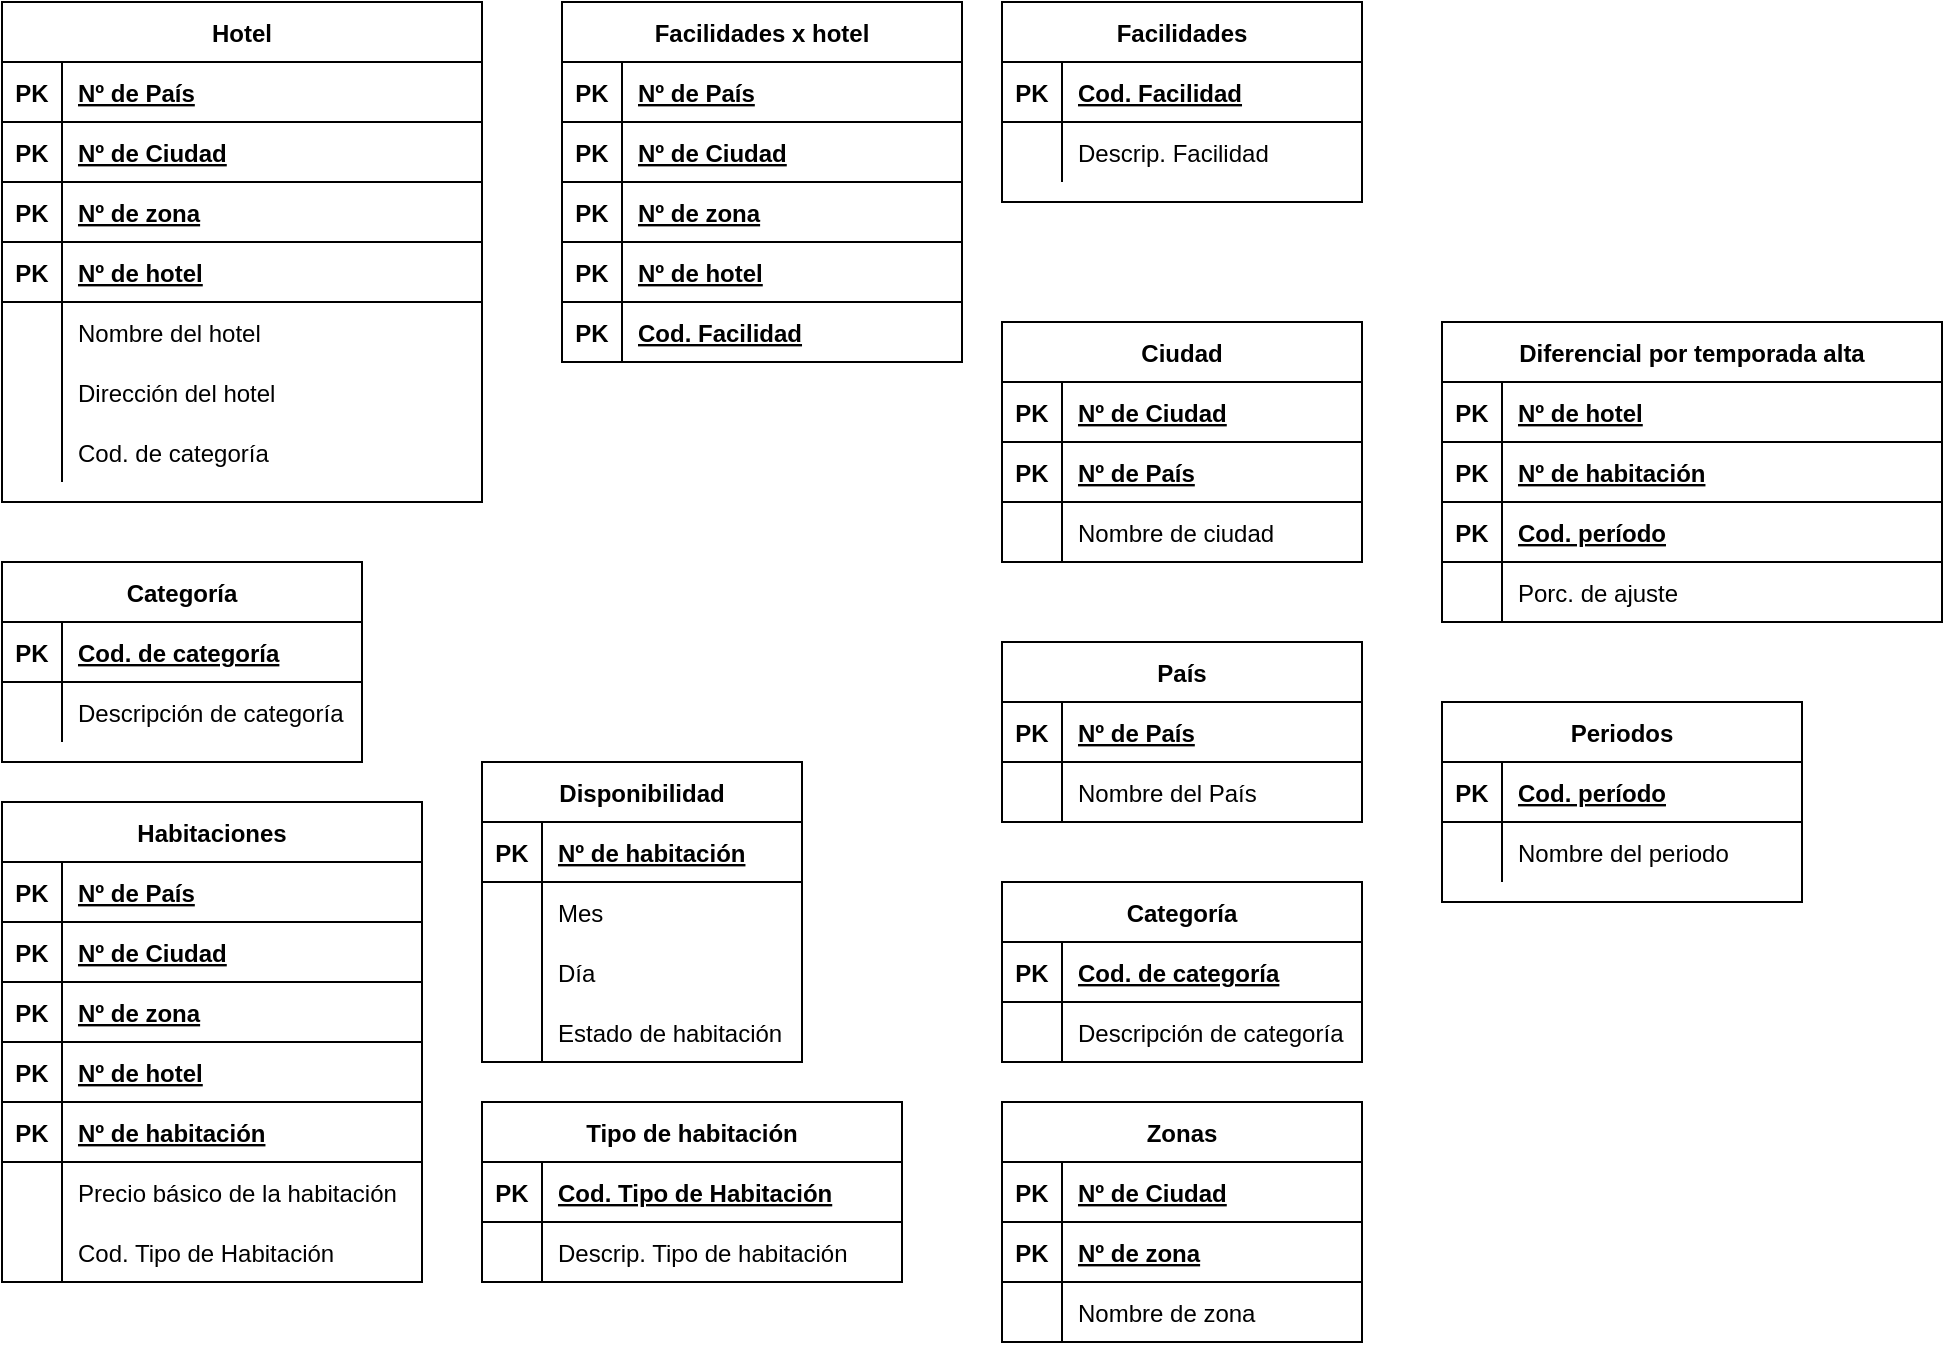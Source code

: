 <mxfile version="13.6.6" type="github">
  <diagram id="R2lEEEUBdFMjLlhIrx00" name="Page-1">
    <mxGraphModel dx="868" dy="401" grid="1" gridSize="10" guides="1" tooltips="1" connect="1" arrows="1" fold="1" page="1" pageScale="1" pageWidth="850" pageHeight="1100" math="0" shadow="0" extFonts="Permanent Marker^https://fonts.googleapis.com/css?family=Permanent+Marker">
      <root>
        <mxCell id="0" />
        <mxCell id="1" parent="0" />
        <mxCell id="C-vyLk0tnHw3VtMMgP7b-23" value="Hotel" style="shape=table;startSize=30;container=1;collapsible=1;childLayout=tableLayout;fixedRows=1;rowLines=0;fontStyle=1;align=center;resizeLast=1;" parent="1" vertex="1">
          <mxGeometry x="40" y="80" width="240" height="250" as="geometry" />
        </mxCell>
        <mxCell id="4TtIUglBfiOTK4EO2yJk-13" value="" style="shape=partialRectangle;collapsible=0;dropTarget=0;pointerEvents=0;fillColor=none;top=0;left=0;bottom=1;right=0;points=[[0,0.5],[1,0.5]];portConstraint=eastwest;" parent="C-vyLk0tnHw3VtMMgP7b-23" vertex="1">
          <mxGeometry y="30" width="240" height="30" as="geometry" />
        </mxCell>
        <mxCell id="4TtIUglBfiOTK4EO2yJk-14" value="PK" style="shape=partialRectangle;connectable=0;fillColor=none;top=0;left=0;bottom=0;right=0;fontStyle=1;overflow=hidden;" parent="4TtIUglBfiOTK4EO2yJk-13" vertex="1">
          <mxGeometry width="30" height="30" as="geometry" />
        </mxCell>
        <mxCell id="4TtIUglBfiOTK4EO2yJk-15" value="Nº de País" style="shape=partialRectangle;connectable=0;fillColor=none;top=0;left=0;bottom=0;right=0;align=left;spacingLeft=6;fontStyle=5;overflow=hidden;" parent="4TtIUglBfiOTK4EO2yJk-13" vertex="1">
          <mxGeometry x="30" width="210" height="30" as="geometry" />
        </mxCell>
        <mxCell id="4TtIUglBfiOTK4EO2yJk-5" value="" style="shape=partialRectangle;collapsible=0;dropTarget=0;pointerEvents=0;fillColor=none;top=0;left=0;bottom=1;right=0;points=[[0,0.5],[1,0.5]];portConstraint=eastwest;" parent="C-vyLk0tnHw3VtMMgP7b-23" vertex="1">
          <mxGeometry y="60" width="240" height="30" as="geometry" />
        </mxCell>
        <mxCell id="4TtIUglBfiOTK4EO2yJk-6" value="PK" style="shape=partialRectangle;connectable=0;fillColor=none;top=0;left=0;bottom=0;right=0;fontStyle=1;overflow=hidden;" parent="4TtIUglBfiOTK4EO2yJk-5" vertex="1">
          <mxGeometry width="30" height="30" as="geometry" />
        </mxCell>
        <mxCell id="4TtIUglBfiOTK4EO2yJk-7" value="Nº de Ciudad" style="shape=partialRectangle;connectable=0;fillColor=none;top=0;left=0;bottom=0;right=0;align=left;spacingLeft=6;fontStyle=5;overflow=hidden;" parent="4TtIUglBfiOTK4EO2yJk-5" vertex="1">
          <mxGeometry x="30" width="210" height="30" as="geometry" />
        </mxCell>
        <mxCell id="4TtIUglBfiOTK4EO2yJk-9" value="" style="shape=partialRectangle;collapsible=0;dropTarget=0;pointerEvents=0;fillColor=none;top=0;left=0;bottom=1;right=0;points=[[0,0.5],[1,0.5]];portConstraint=eastwest;" parent="C-vyLk0tnHw3VtMMgP7b-23" vertex="1">
          <mxGeometry y="90" width="240" height="30" as="geometry" />
        </mxCell>
        <mxCell id="4TtIUglBfiOTK4EO2yJk-10" value="PK" style="shape=partialRectangle;connectable=0;fillColor=none;top=0;left=0;bottom=0;right=0;fontStyle=1;overflow=hidden;" parent="4TtIUglBfiOTK4EO2yJk-9" vertex="1">
          <mxGeometry width="30" height="30" as="geometry" />
        </mxCell>
        <mxCell id="4TtIUglBfiOTK4EO2yJk-11" value="Nº de zona" style="shape=partialRectangle;connectable=0;fillColor=none;top=0;left=0;bottom=0;right=0;align=left;spacingLeft=6;fontStyle=5;overflow=hidden;" parent="4TtIUglBfiOTK4EO2yJk-9" vertex="1">
          <mxGeometry x="30" width="210" height="30" as="geometry" />
        </mxCell>
        <mxCell id="BEiwZp8MAQ4JLkLJyE4X-2" value="" style="shape=partialRectangle;collapsible=0;dropTarget=0;pointerEvents=0;fillColor=none;top=0;left=0;bottom=1;right=0;points=[[0,0.5],[1,0.5]];portConstraint=eastwest;" parent="C-vyLk0tnHw3VtMMgP7b-23" vertex="1">
          <mxGeometry y="120" width="240" height="30" as="geometry" />
        </mxCell>
        <mxCell id="BEiwZp8MAQ4JLkLJyE4X-3" value="PK" style="shape=partialRectangle;connectable=0;fillColor=none;top=0;left=0;bottom=0;right=0;fontStyle=1;overflow=hidden;" parent="BEiwZp8MAQ4JLkLJyE4X-2" vertex="1">
          <mxGeometry width="30" height="30" as="geometry" />
        </mxCell>
        <mxCell id="BEiwZp8MAQ4JLkLJyE4X-4" value="Nº de hotel" style="shape=partialRectangle;connectable=0;fillColor=none;top=0;left=0;bottom=0;right=0;align=left;spacingLeft=6;fontStyle=5;overflow=hidden;" parent="BEiwZp8MAQ4JLkLJyE4X-2" vertex="1">
          <mxGeometry x="30" width="210" height="30" as="geometry" />
        </mxCell>
        <mxCell id="BEiwZp8MAQ4JLkLJyE4X-26" value="" style="shape=partialRectangle;collapsible=0;dropTarget=0;pointerEvents=0;fillColor=none;top=0;left=0;bottom=0;right=0;points=[[0,0.5],[1,0.5]];portConstraint=eastwest;" parent="C-vyLk0tnHw3VtMMgP7b-23" vertex="1">
          <mxGeometry y="150" width="240" height="30" as="geometry" />
        </mxCell>
        <mxCell id="BEiwZp8MAQ4JLkLJyE4X-27" value="" style="shape=partialRectangle;connectable=0;fillColor=none;top=0;left=0;bottom=0;right=0;editable=1;overflow=hidden;" parent="BEiwZp8MAQ4JLkLJyE4X-26" vertex="1">
          <mxGeometry width="30" height="30" as="geometry" />
        </mxCell>
        <mxCell id="BEiwZp8MAQ4JLkLJyE4X-28" value="Nombre del hotel" style="shape=partialRectangle;connectable=0;fillColor=none;top=0;left=0;bottom=0;right=0;align=left;spacingLeft=6;overflow=hidden;" parent="BEiwZp8MAQ4JLkLJyE4X-26" vertex="1">
          <mxGeometry x="30" width="210" height="30" as="geometry" />
        </mxCell>
        <mxCell id="BEiwZp8MAQ4JLkLJyE4X-14" value="" style="shape=partialRectangle;collapsible=0;dropTarget=0;pointerEvents=0;fillColor=none;top=0;left=0;bottom=0;right=0;points=[[0,0.5],[1,0.5]];portConstraint=eastwest;" parent="C-vyLk0tnHw3VtMMgP7b-23" vertex="1">
          <mxGeometry y="180" width="240" height="30" as="geometry" />
        </mxCell>
        <mxCell id="BEiwZp8MAQ4JLkLJyE4X-15" value="" style="shape=partialRectangle;connectable=0;fillColor=none;top=0;left=0;bottom=0;right=0;editable=1;overflow=hidden;" parent="BEiwZp8MAQ4JLkLJyE4X-14" vertex="1">
          <mxGeometry width="30" height="30" as="geometry" />
        </mxCell>
        <mxCell id="BEiwZp8MAQ4JLkLJyE4X-16" value="Dirección del hotel" style="shape=partialRectangle;connectable=0;fillColor=none;top=0;left=0;bottom=0;right=0;align=left;spacingLeft=6;overflow=hidden;" parent="BEiwZp8MAQ4JLkLJyE4X-14" vertex="1">
          <mxGeometry x="30" width="210" height="30" as="geometry" />
        </mxCell>
        <mxCell id="BEiwZp8MAQ4JLkLJyE4X-22" value="" style="shape=partialRectangle;collapsible=0;dropTarget=0;pointerEvents=0;fillColor=none;top=0;left=0;bottom=0;right=0;points=[[0,0.5],[1,0.5]];portConstraint=eastwest;" parent="C-vyLk0tnHw3VtMMgP7b-23" vertex="1">
          <mxGeometry y="210" width="240" height="30" as="geometry" />
        </mxCell>
        <mxCell id="BEiwZp8MAQ4JLkLJyE4X-23" value="" style="shape=partialRectangle;connectable=0;fillColor=none;top=0;left=0;bottom=0;right=0;editable=1;overflow=hidden;" parent="BEiwZp8MAQ4JLkLJyE4X-22" vertex="1">
          <mxGeometry width="30" height="30" as="geometry" />
        </mxCell>
        <mxCell id="BEiwZp8MAQ4JLkLJyE4X-24" value="Cod. de categoría" style="shape=partialRectangle;connectable=0;fillColor=none;top=0;left=0;bottom=0;right=0;align=left;spacingLeft=6;overflow=hidden;" parent="BEiwZp8MAQ4JLkLJyE4X-22" vertex="1">
          <mxGeometry x="30" width="210" height="30" as="geometry" />
        </mxCell>
        <mxCell id="BEiwZp8MAQ4JLkLJyE4X-41" value="Facilidades x hotel" style="shape=table;startSize=30;container=1;collapsible=1;childLayout=tableLayout;fixedRows=1;rowLines=0;fontStyle=1;align=center;resizeLast=1;" parent="1" vertex="1">
          <mxGeometry x="320" y="80" width="200" height="180" as="geometry" />
        </mxCell>
        <mxCell id="BEiwZp8MAQ4JLkLJyE4X-64" value="" style="shape=partialRectangle;collapsible=0;dropTarget=0;pointerEvents=0;fillColor=none;top=0;left=0;bottom=1;right=0;points=[[0,0.5],[1,0.5]];portConstraint=eastwest;" parent="BEiwZp8MAQ4JLkLJyE4X-41" vertex="1">
          <mxGeometry y="30" width="200" height="30" as="geometry" />
        </mxCell>
        <mxCell id="BEiwZp8MAQ4JLkLJyE4X-65" value="PK" style="shape=partialRectangle;connectable=0;fillColor=none;top=0;left=0;bottom=0;right=0;fontStyle=1;overflow=hidden;" parent="BEiwZp8MAQ4JLkLJyE4X-64" vertex="1">
          <mxGeometry width="30" height="30" as="geometry" />
        </mxCell>
        <mxCell id="BEiwZp8MAQ4JLkLJyE4X-66" value="Nº de País" style="shape=partialRectangle;connectable=0;fillColor=none;top=0;left=0;bottom=0;right=0;align=left;spacingLeft=6;fontStyle=5;overflow=hidden;" parent="BEiwZp8MAQ4JLkLJyE4X-64" vertex="1">
          <mxGeometry x="30" width="170" height="30" as="geometry" />
        </mxCell>
        <mxCell id="BEiwZp8MAQ4JLkLJyE4X-67" value="" style="shape=partialRectangle;collapsible=0;dropTarget=0;pointerEvents=0;fillColor=none;top=0;left=0;bottom=1;right=0;points=[[0,0.5],[1,0.5]];portConstraint=eastwest;" parent="BEiwZp8MAQ4JLkLJyE4X-41" vertex="1">
          <mxGeometry y="60" width="200" height="30" as="geometry" />
        </mxCell>
        <mxCell id="BEiwZp8MAQ4JLkLJyE4X-68" value="PK" style="shape=partialRectangle;connectable=0;fillColor=none;top=0;left=0;bottom=0;right=0;fontStyle=1;overflow=hidden;" parent="BEiwZp8MAQ4JLkLJyE4X-67" vertex="1">
          <mxGeometry width="30" height="30" as="geometry" />
        </mxCell>
        <mxCell id="BEiwZp8MAQ4JLkLJyE4X-69" value="Nº de Ciudad" style="shape=partialRectangle;connectable=0;fillColor=none;top=0;left=0;bottom=0;right=0;align=left;spacingLeft=6;fontStyle=5;overflow=hidden;" parent="BEiwZp8MAQ4JLkLJyE4X-67" vertex="1">
          <mxGeometry x="30" width="170" height="30" as="geometry" />
        </mxCell>
        <mxCell id="BEiwZp8MAQ4JLkLJyE4X-61" value="" style="shape=partialRectangle;collapsible=0;dropTarget=0;pointerEvents=0;fillColor=none;top=0;left=0;bottom=1;right=0;points=[[0,0.5],[1,0.5]];portConstraint=eastwest;" parent="BEiwZp8MAQ4JLkLJyE4X-41" vertex="1">
          <mxGeometry y="90" width="200" height="30" as="geometry" />
        </mxCell>
        <mxCell id="BEiwZp8MAQ4JLkLJyE4X-62" value="PK" style="shape=partialRectangle;connectable=0;fillColor=none;top=0;left=0;bottom=0;right=0;fontStyle=1;overflow=hidden;" parent="BEiwZp8MAQ4JLkLJyE4X-61" vertex="1">
          <mxGeometry width="30" height="30" as="geometry" />
        </mxCell>
        <mxCell id="BEiwZp8MAQ4JLkLJyE4X-63" value="Nº de zona" style="shape=partialRectangle;connectable=0;fillColor=none;top=0;left=0;bottom=0;right=0;align=left;spacingLeft=6;fontStyle=5;overflow=hidden;" parent="BEiwZp8MAQ4JLkLJyE4X-61" vertex="1">
          <mxGeometry x="30" width="170" height="30" as="geometry" />
        </mxCell>
        <mxCell id="BEiwZp8MAQ4JLkLJyE4X-58" value="" style="shape=partialRectangle;collapsible=0;dropTarget=0;pointerEvents=0;fillColor=none;top=0;left=0;bottom=1;right=0;points=[[0,0.5],[1,0.5]];portConstraint=eastwest;" parent="BEiwZp8MAQ4JLkLJyE4X-41" vertex="1">
          <mxGeometry y="120" width="200" height="30" as="geometry" />
        </mxCell>
        <mxCell id="BEiwZp8MAQ4JLkLJyE4X-59" value="PK" style="shape=partialRectangle;connectable=0;fillColor=none;top=0;left=0;bottom=0;right=0;fontStyle=1;overflow=hidden;" parent="BEiwZp8MAQ4JLkLJyE4X-58" vertex="1">
          <mxGeometry width="30" height="30" as="geometry" />
        </mxCell>
        <mxCell id="BEiwZp8MAQ4JLkLJyE4X-60" value="Nº de hotel" style="shape=partialRectangle;connectable=0;fillColor=none;top=0;left=0;bottom=0;right=0;align=left;spacingLeft=6;fontStyle=5;overflow=hidden;" parent="BEiwZp8MAQ4JLkLJyE4X-58" vertex="1">
          <mxGeometry x="30" width="170" height="30" as="geometry" />
        </mxCell>
        <mxCell id="4TtIUglBfiOTK4EO2yJk-83" value="" style="shape=partialRectangle;collapsible=0;dropTarget=0;pointerEvents=0;fillColor=none;top=0;left=0;bottom=1;right=0;points=[[0,0.5],[1,0.5]];portConstraint=eastwest;" parent="BEiwZp8MAQ4JLkLJyE4X-41" vertex="1">
          <mxGeometry y="150" width="200" height="30" as="geometry" />
        </mxCell>
        <mxCell id="4TtIUglBfiOTK4EO2yJk-84" value="PK" style="shape=partialRectangle;connectable=0;fillColor=none;top=0;left=0;bottom=0;right=0;fontStyle=1;overflow=hidden;" parent="4TtIUglBfiOTK4EO2yJk-83" vertex="1">
          <mxGeometry width="30" height="30" as="geometry" />
        </mxCell>
        <mxCell id="4TtIUglBfiOTK4EO2yJk-85" value="Cod. Facilidad" style="shape=partialRectangle;connectable=0;fillColor=none;top=0;left=0;bottom=0;right=0;align=left;spacingLeft=6;fontStyle=5;overflow=hidden;" parent="4TtIUglBfiOTK4EO2yJk-83" vertex="1">
          <mxGeometry x="30" width="170" height="30" as="geometry" />
        </mxCell>
        <mxCell id="4TtIUglBfiOTK4EO2yJk-46" value="Categoría" style="shape=table;startSize=30;container=1;collapsible=1;childLayout=tableLayout;fixedRows=1;rowLines=0;fontStyle=1;align=center;resizeLast=1;" parent="1" vertex="1">
          <mxGeometry x="40" y="360" width="180" height="100" as="geometry" />
        </mxCell>
        <mxCell id="4TtIUglBfiOTK4EO2yJk-47" value="" style="shape=partialRectangle;collapsible=0;dropTarget=0;pointerEvents=0;fillColor=none;top=0;left=0;bottom=1;right=0;points=[[0,0.5],[1,0.5]];portConstraint=eastwest;" parent="4TtIUglBfiOTK4EO2yJk-46" vertex="1">
          <mxGeometry y="30" width="180" height="30" as="geometry" />
        </mxCell>
        <mxCell id="4TtIUglBfiOTK4EO2yJk-48" value="PK" style="shape=partialRectangle;connectable=0;fillColor=none;top=0;left=0;bottom=0;right=0;fontStyle=1;overflow=hidden;" parent="4TtIUglBfiOTK4EO2yJk-47" vertex="1">
          <mxGeometry width="30" height="30" as="geometry" />
        </mxCell>
        <mxCell id="4TtIUglBfiOTK4EO2yJk-49" value="Cod. de categoría" style="shape=partialRectangle;connectable=0;fillColor=none;top=0;left=0;bottom=0;right=0;align=left;spacingLeft=6;fontStyle=5;overflow=hidden;" parent="4TtIUglBfiOTK4EO2yJk-47" vertex="1">
          <mxGeometry x="30" width="150" height="30" as="geometry" />
        </mxCell>
        <mxCell id="4TtIUglBfiOTK4EO2yJk-50" value="" style="shape=partialRectangle;collapsible=0;dropTarget=0;pointerEvents=0;fillColor=none;top=0;left=0;bottom=0;right=0;points=[[0,0.5],[1,0.5]];portConstraint=eastwest;" parent="4TtIUglBfiOTK4EO2yJk-46" vertex="1">
          <mxGeometry y="60" width="180" height="30" as="geometry" />
        </mxCell>
        <mxCell id="4TtIUglBfiOTK4EO2yJk-51" value="" style="shape=partialRectangle;connectable=0;fillColor=none;top=0;left=0;bottom=0;right=0;editable=1;overflow=hidden;" parent="4TtIUglBfiOTK4EO2yJk-50" vertex="1">
          <mxGeometry width="30" height="30" as="geometry" />
        </mxCell>
        <mxCell id="4TtIUglBfiOTK4EO2yJk-52" value="Descripción de categoría" style="shape=partialRectangle;connectable=0;fillColor=none;top=0;left=0;bottom=0;right=0;align=left;spacingLeft=6;overflow=hidden;" parent="4TtIUglBfiOTK4EO2yJk-50" vertex="1">
          <mxGeometry x="30" width="150" height="30" as="geometry" />
        </mxCell>
        <mxCell id="qRZOh9i0Vn7Ohupe01-K-48" value="Habitaciones" style="shape=table;startSize=30;container=1;collapsible=1;childLayout=tableLayout;fixedRows=1;rowLines=0;fontStyle=1;align=center;resizeLast=1;" parent="1" vertex="1">
          <mxGeometry x="40" y="480" width="210" height="240" as="geometry" />
        </mxCell>
        <mxCell id="qRZOh9i0Vn7Ohupe01-K-49" value="" style="shape=partialRectangle;collapsible=0;dropTarget=0;pointerEvents=0;fillColor=none;top=0;left=0;bottom=1;right=0;points=[[0,0.5],[1,0.5]];portConstraint=eastwest;" parent="qRZOh9i0Vn7Ohupe01-K-48" vertex="1">
          <mxGeometry y="30" width="210" height="30" as="geometry" />
        </mxCell>
        <mxCell id="qRZOh9i0Vn7Ohupe01-K-50" value="PK" style="shape=partialRectangle;connectable=0;fillColor=none;top=0;left=0;bottom=0;right=0;fontStyle=1;overflow=hidden;" parent="qRZOh9i0Vn7Ohupe01-K-49" vertex="1">
          <mxGeometry width="30" height="30" as="geometry" />
        </mxCell>
        <mxCell id="qRZOh9i0Vn7Ohupe01-K-51" value="Nº de País" style="shape=partialRectangle;connectable=0;fillColor=none;top=0;left=0;bottom=0;right=0;align=left;spacingLeft=6;fontStyle=5;overflow=hidden;" parent="qRZOh9i0Vn7Ohupe01-K-49" vertex="1">
          <mxGeometry x="30" width="180" height="30" as="geometry" />
        </mxCell>
        <mxCell id="qRZOh9i0Vn7Ohupe01-K-62" value="" style="shape=partialRectangle;collapsible=0;dropTarget=0;pointerEvents=0;fillColor=none;top=0;left=0;bottom=1;right=0;points=[[0,0.5],[1,0.5]];portConstraint=eastwest;" parent="qRZOh9i0Vn7Ohupe01-K-48" vertex="1">
          <mxGeometry y="60" width="210" height="30" as="geometry" />
        </mxCell>
        <mxCell id="qRZOh9i0Vn7Ohupe01-K-63" value="PK" style="shape=partialRectangle;connectable=0;fillColor=none;top=0;left=0;bottom=0;right=0;fontStyle=1;overflow=hidden;" parent="qRZOh9i0Vn7Ohupe01-K-62" vertex="1">
          <mxGeometry width="30" height="30" as="geometry" />
        </mxCell>
        <mxCell id="qRZOh9i0Vn7Ohupe01-K-64" value="Nº de Ciudad" style="shape=partialRectangle;connectable=0;fillColor=none;top=0;left=0;bottom=0;right=0;align=left;spacingLeft=6;fontStyle=5;overflow=hidden;" parent="qRZOh9i0Vn7Ohupe01-K-62" vertex="1">
          <mxGeometry x="30" width="180" height="30" as="geometry" />
        </mxCell>
        <mxCell id="qRZOh9i0Vn7Ohupe01-K-74" value="" style="shape=partialRectangle;collapsible=0;dropTarget=0;pointerEvents=0;fillColor=none;top=0;left=0;bottom=1;right=0;points=[[0,0.5],[1,0.5]];portConstraint=eastwest;" parent="qRZOh9i0Vn7Ohupe01-K-48" vertex="1">
          <mxGeometry y="90" width="210" height="30" as="geometry" />
        </mxCell>
        <mxCell id="qRZOh9i0Vn7Ohupe01-K-75" value="PK" style="shape=partialRectangle;connectable=0;fillColor=none;top=0;left=0;bottom=0;right=0;fontStyle=1;overflow=hidden;" parent="qRZOh9i0Vn7Ohupe01-K-74" vertex="1">
          <mxGeometry width="30" height="30" as="geometry" />
        </mxCell>
        <mxCell id="qRZOh9i0Vn7Ohupe01-K-76" value="Nº de zona" style="shape=partialRectangle;connectable=0;fillColor=none;top=0;left=0;bottom=0;right=0;align=left;spacingLeft=6;fontStyle=5;overflow=hidden;" parent="qRZOh9i0Vn7Ohupe01-K-74" vertex="1">
          <mxGeometry x="30" width="180" height="30" as="geometry" />
        </mxCell>
        <mxCell id="qRZOh9i0Vn7Ohupe01-K-70" value="" style="shape=partialRectangle;collapsible=0;dropTarget=0;pointerEvents=0;fillColor=none;top=0;left=0;bottom=1;right=0;points=[[0,0.5],[1,0.5]];portConstraint=eastwest;" parent="qRZOh9i0Vn7Ohupe01-K-48" vertex="1">
          <mxGeometry y="120" width="210" height="30" as="geometry" />
        </mxCell>
        <mxCell id="qRZOh9i0Vn7Ohupe01-K-71" value="PK" style="shape=partialRectangle;connectable=0;fillColor=none;top=0;left=0;bottom=0;right=0;fontStyle=1;overflow=hidden;" parent="qRZOh9i0Vn7Ohupe01-K-70" vertex="1">
          <mxGeometry width="30" height="30" as="geometry" />
        </mxCell>
        <mxCell id="qRZOh9i0Vn7Ohupe01-K-72" value="Nº de hotel" style="shape=partialRectangle;connectable=0;fillColor=none;top=0;left=0;bottom=0;right=0;align=left;spacingLeft=6;fontStyle=5;overflow=hidden;" parent="qRZOh9i0Vn7Ohupe01-K-70" vertex="1">
          <mxGeometry x="30" width="180" height="30" as="geometry" />
        </mxCell>
        <mxCell id="qRZOh9i0Vn7Ohupe01-K-66" value="" style="shape=partialRectangle;collapsible=0;dropTarget=0;pointerEvents=0;fillColor=none;top=0;left=0;bottom=1;right=0;points=[[0,0.5],[1,0.5]];portConstraint=eastwest;" parent="qRZOh9i0Vn7Ohupe01-K-48" vertex="1">
          <mxGeometry y="150" width="210" height="30" as="geometry" />
        </mxCell>
        <mxCell id="qRZOh9i0Vn7Ohupe01-K-67" value="PK" style="shape=partialRectangle;connectable=0;fillColor=none;top=0;left=0;bottom=0;right=0;fontStyle=1;overflow=hidden;" parent="qRZOh9i0Vn7Ohupe01-K-66" vertex="1">
          <mxGeometry width="30" height="30" as="geometry" />
        </mxCell>
        <mxCell id="qRZOh9i0Vn7Ohupe01-K-68" value="Nº de habitación" style="shape=partialRectangle;connectable=0;fillColor=none;top=0;left=0;bottom=0;right=0;align=left;spacingLeft=6;fontStyle=5;overflow=hidden;" parent="qRZOh9i0Vn7Ohupe01-K-66" vertex="1">
          <mxGeometry x="30" width="180" height="30" as="geometry" />
        </mxCell>
        <mxCell id="4TtIUglBfiOTK4EO2yJk-108" value="" style="shape=partialRectangle;collapsible=0;dropTarget=0;pointerEvents=0;fillColor=none;top=0;left=0;bottom=0;right=0;points=[[0,0.5],[1,0.5]];portConstraint=eastwest;" parent="qRZOh9i0Vn7Ohupe01-K-48" vertex="1">
          <mxGeometry y="180" width="210" height="30" as="geometry" />
        </mxCell>
        <mxCell id="4TtIUglBfiOTK4EO2yJk-109" value="" style="shape=partialRectangle;connectable=0;fillColor=none;top=0;left=0;bottom=0;right=0;editable=1;overflow=hidden;" parent="4TtIUglBfiOTK4EO2yJk-108" vertex="1">
          <mxGeometry width="30" height="30" as="geometry" />
        </mxCell>
        <mxCell id="4TtIUglBfiOTK4EO2yJk-110" value="Precio básico de la habitación" style="shape=partialRectangle;connectable=0;fillColor=none;top=0;left=0;bottom=0;right=0;align=left;spacingLeft=6;overflow=hidden;" parent="4TtIUglBfiOTK4EO2yJk-108" vertex="1">
          <mxGeometry x="30" width="180" height="30" as="geometry" />
        </mxCell>
        <mxCell id="qRZOh9i0Vn7Ohupe01-K-52" value="" style="shape=partialRectangle;collapsible=0;dropTarget=0;pointerEvents=0;fillColor=none;top=0;left=0;bottom=0;right=0;points=[[0,0.5],[1,0.5]];portConstraint=eastwest;" parent="qRZOh9i0Vn7Ohupe01-K-48" vertex="1">
          <mxGeometry y="210" width="210" height="30" as="geometry" />
        </mxCell>
        <mxCell id="qRZOh9i0Vn7Ohupe01-K-53" value="" style="shape=partialRectangle;connectable=0;fillColor=none;top=0;left=0;bottom=0;right=0;editable=1;overflow=hidden;" parent="qRZOh9i0Vn7Ohupe01-K-52" vertex="1">
          <mxGeometry width="30" height="30" as="geometry" />
        </mxCell>
        <mxCell id="qRZOh9i0Vn7Ohupe01-K-54" value="Cod. Tipo de Habitación" style="shape=partialRectangle;connectable=0;fillColor=none;top=0;left=0;bottom=0;right=0;align=left;spacingLeft=6;overflow=hidden;" parent="qRZOh9i0Vn7Ohupe01-K-52" vertex="1">
          <mxGeometry x="30" width="180" height="30" as="geometry" />
        </mxCell>
        <mxCell id="qRZOh9i0Vn7Ohupe01-K-102" value="País" style="shape=table;startSize=30;container=1;collapsible=1;childLayout=tableLayout;fixedRows=1;rowLines=0;fontStyle=1;align=center;resizeLast=1;" parent="1" vertex="1">
          <mxGeometry x="540" y="400" width="180" height="90" as="geometry" />
        </mxCell>
        <mxCell id="qRZOh9i0Vn7Ohupe01-K-103" value="" style="shape=partialRectangle;collapsible=0;dropTarget=0;pointerEvents=0;fillColor=none;top=0;left=0;bottom=1;right=0;points=[[0,0.5],[1,0.5]];portConstraint=eastwest;" parent="qRZOh9i0Vn7Ohupe01-K-102" vertex="1">
          <mxGeometry y="30" width="180" height="30" as="geometry" />
        </mxCell>
        <mxCell id="qRZOh9i0Vn7Ohupe01-K-104" value="PK" style="shape=partialRectangle;connectable=0;fillColor=none;top=0;left=0;bottom=0;right=0;fontStyle=1;overflow=hidden;" parent="qRZOh9i0Vn7Ohupe01-K-103" vertex="1">
          <mxGeometry width="30" height="30" as="geometry" />
        </mxCell>
        <mxCell id="qRZOh9i0Vn7Ohupe01-K-105" value="Nº de País" style="shape=partialRectangle;connectable=0;fillColor=none;top=0;left=0;bottom=0;right=0;align=left;spacingLeft=6;fontStyle=5;overflow=hidden;" parent="qRZOh9i0Vn7Ohupe01-K-103" vertex="1">
          <mxGeometry x="30" width="150" height="30" as="geometry" />
        </mxCell>
        <mxCell id="qRZOh9i0Vn7Ohupe01-K-106" value="" style="shape=partialRectangle;collapsible=0;dropTarget=0;pointerEvents=0;fillColor=none;top=0;left=0;bottom=0;right=0;points=[[0,0.5],[1,0.5]];portConstraint=eastwest;" parent="qRZOh9i0Vn7Ohupe01-K-102" vertex="1">
          <mxGeometry y="60" width="180" height="30" as="geometry" />
        </mxCell>
        <mxCell id="qRZOh9i0Vn7Ohupe01-K-107" value="" style="shape=partialRectangle;connectable=0;fillColor=none;top=0;left=0;bottom=0;right=0;editable=1;overflow=hidden;" parent="qRZOh9i0Vn7Ohupe01-K-106" vertex="1">
          <mxGeometry width="30" height="30" as="geometry" />
        </mxCell>
        <mxCell id="qRZOh9i0Vn7Ohupe01-K-108" value="Nombre del País" style="shape=partialRectangle;connectable=0;fillColor=none;top=0;left=0;bottom=0;right=0;align=left;spacingLeft=6;overflow=hidden;" parent="qRZOh9i0Vn7Ohupe01-K-106" vertex="1">
          <mxGeometry x="30" width="150" height="30" as="geometry" />
        </mxCell>
        <mxCell id="qRZOh9i0Vn7Ohupe01-K-132" value="Categoría" style="shape=table;startSize=30;container=1;collapsible=1;childLayout=tableLayout;fixedRows=1;rowLines=0;fontStyle=1;align=center;resizeLast=1;" parent="1" vertex="1">
          <mxGeometry x="540" y="520" width="180" height="90" as="geometry" />
        </mxCell>
        <mxCell id="qRZOh9i0Vn7Ohupe01-K-133" value="" style="shape=partialRectangle;collapsible=0;dropTarget=0;pointerEvents=0;fillColor=none;top=0;left=0;bottom=1;right=0;points=[[0,0.5],[1,0.5]];portConstraint=eastwest;" parent="qRZOh9i0Vn7Ohupe01-K-132" vertex="1">
          <mxGeometry y="30" width="180" height="30" as="geometry" />
        </mxCell>
        <mxCell id="qRZOh9i0Vn7Ohupe01-K-134" value="PK" style="shape=partialRectangle;connectable=0;fillColor=none;top=0;left=0;bottom=0;right=0;fontStyle=1;overflow=hidden;" parent="qRZOh9i0Vn7Ohupe01-K-133" vertex="1">
          <mxGeometry width="30" height="30" as="geometry" />
        </mxCell>
        <mxCell id="qRZOh9i0Vn7Ohupe01-K-135" value="Cod. de categoría" style="shape=partialRectangle;connectable=0;fillColor=none;top=0;left=0;bottom=0;right=0;align=left;spacingLeft=6;fontStyle=5;overflow=hidden;" parent="qRZOh9i0Vn7Ohupe01-K-133" vertex="1">
          <mxGeometry x="30" width="150" height="30" as="geometry" />
        </mxCell>
        <mxCell id="qRZOh9i0Vn7Ohupe01-K-136" value="" style="shape=partialRectangle;collapsible=0;dropTarget=0;pointerEvents=0;fillColor=none;top=0;left=0;bottom=0;right=0;points=[[0,0.5],[1,0.5]];portConstraint=eastwest;" parent="qRZOh9i0Vn7Ohupe01-K-132" vertex="1">
          <mxGeometry y="60" width="180" height="30" as="geometry" />
        </mxCell>
        <mxCell id="qRZOh9i0Vn7Ohupe01-K-137" value="" style="shape=partialRectangle;connectable=0;fillColor=none;top=0;left=0;bottom=0;right=0;editable=1;overflow=hidden;" parent="qRZOh9i0Vn7Ohupe01-K-136" vertex="1">
          <mxGeometry width="30" height="30" as="geometry" />
        </mxCell>
        <mxCell id="qRZOh9i0Vn7Ohupe01-K-138" value="Descripción de categoría" style="shape=partialRectangle;connectable=0;fillColor=none;top=0;left=0;bottom=0;right=0;align=left;spacingLeft=6;overflow=hidden;" parent="qRZOh9i0Vn7Ohupe01-K-136" vertex="1">
          <mxGeometry x="30" width="150" height="30" as="geometry" />
        </mxCell>
        <mxCell id="qRZOh9i0Vn7Ohupe01-K-1" value="Diferencial por temporada alta" style="shape=table;startSize=30;container=1;collapsible=1;childLayout=tableLayout;fixedRows=1;rowLines=0;fontStyle=1;align=center;resizeLast=1;" parent="1" vertex="1">
          <mxGeometry x="760" y="240" width="250" height="150" as="geometry" />
        </mxCell>
        <mxCell id="qRZOh9i0Vn7Ohupe01-K-29" value="" style="shape=partialRectangle;collapsible=0;dropTarget=0;pointerEvents=0;fillColor=none;top=0;left=0;bottom=1;right=0;points=[[0,0.5],[1,0.5]];portConstraint=eastwest;" parent="qRZOh9i0Vn7Ohupe01-K-1" vertex="1">
          <mxGeometry y="30" width="250" height="30" as="geometry" />
        </mxCell>
        <mxCell id="qRZOh9i0Vn7Ohupe01-K-30" value="PK" style="shape=partialRectangle;connectable=0;fillColor=none;top=0;left=0;bottom=0;right=0;fontStyle=1;overflow=hidden;" parent="qRZOh9i0Vn7Ohupe01-K-29" vertex="1">
          <mxGeometry width="30" height="30" as="geometry" />
        </mxCell>
        <mxCell id="qRZOh9i0Vn7Ohupe01-K-31" value="Nº de hotel" style="shape=partialRectangle;connectable=0;fillColor=none;top=0;left=0;bottom=0;right=0;align=left;spacingLeft=6;fontStyle=5;overflow=hidden;" parent="qRZOh9i0Vn7Ohupe01-K-29" vertex="1">
          <mxGeometry x="30" width="220" height="30" as="geometry" />
        </mxCell>
        <mxCell id="qRZOh9i0Vn7Ohupe01-K-33" value="" style="shape=partialRectangle;collapsible=0;dropTarget=0;pointerEvents=0;fillColor=none;top=0;left=0;bottom=1;right=0;points=[[0,0.5],[1,0.5]];portConstraint=eastwest;" parent="qRZOh9i0Vn7Ohupe01-K-1" vertex="1">
          <mxGeometry y="60" width="250" height="30" as="geometry" />
        </mxCell>
        <mxCell id="qRZOh9i0Vn7Ohupe01-K-34" value="PK" style="shape=partialRectangle;connectable=0;fillColor=none;top=0;left=0;bottom=0;right=0;fontStyle=1;overflow=hidden;" parent="qRZOh9i0Vn7Ohupe01-K-33" vertex="1">
          <mxGeometry width="30" height="30" as="geometry" />
        </mxCell>
        <mxCell id="qRZOh9i0Vn7Ohupe01-K-35" value="Nº de habitación" style="shape=partialRectangle;connectable=0;fillColor=none;top=0;left=0;bottom=0;right=0;align=left;spacingLeft=6;fontStyle=5;overflow=hidden;" parent="qRZOh9i0Vn7Ohupe01-K-33" vertex="1">
          <mxGeometry x="30" width="220" height="30" as="geometry" />
        </mxCell>
        <mxCell id="qRZOh9i0Vn7Ohupe01-K-37" value="" style="shape=partialRectangle;collapsible=0;dropTarget=0;pointerEvents=0;fillColor=none;top=0;left=0;bottom=1;right=0;points=[[0,0.5],[1,0.5]];portConstraint=eastwest;" parent="qRZOh9i0Vn7Ohupe01-K-1" vertex="1">
          <mxGeometry y="90" width="250" height="30" as="geometry" />
        </mxCell>
        <mxCell id="qRZOh9i0Vn7Ohupe01-K-38" value="PK" style="shape=partialRectangle;connectable=0;fillColor=none;top=0;left=0;bottom=0;right=0;fontStyle=1;overflow=hidden;" parent="qRZOh9i0Vn7Ohupe01-K-37" vertex="1">
          <mxGeometry width="30" height="30" as="geometry" />
        </mxCell>
        <mxCell id="qRZOh9i0Vn7Ohupe01-K-39" value="Cod. período" style="shape=partialRectangle;connectable=0;fillColor=none;top=0;left=0;bottom=0;right=0;align=left;spacingLeft=6;fontStyle=5;overflow=hidden;" parent="qRZOh9i0Vn7Ohupe01-K-37" vertex="1">
          <mxGeometry x="30" width="220" height="30" as="geometry" />
        </mxCell>
        <mxCell id="qRZOh9i0Vn7Ohupe01-K-45" value="" style="shape=partialRectangle;collapsible=0;dropTarget=0;pointerEvents=0;fillColor=none;top=0;left=0;bottom=0;right=0;points=[[0,0.5],[1,0.5]];portConstraint=eastwest;" parent="qRZOh9i0Vn7Ohupe01-K-1" vertex="1">
          <mxGeometry y="120" width="250" height="30" as="geometry" />
        </mxCell>
        <mxCell id="qRZOh9i0Vn7Ohupe01-K-46" value="" style="shape=partialRectangle;connectable=0;fillColor=none;top=0;left=0;bottom=0;right=0;editable=1;overflow=hidden;" parent="qRZOh9i0Vn7Ohupe01-K-45" vertex="1">
          <mxGeometry width="30" height="30" as="geometry" />
        </mxCell>
        <mxCell id="qRZOh9i0Vn7Ohupe01-K-47" value="Porc. de ajuste" style="shape=partialRectangle;connectable=0;fillColor=none;top=0;left=0;bottom=0;right=0;align=left;spacingLeft=6;overflow=hidden;" parent="qRZOh9i0Vn7Ohupe01-K-45" vertex="1">
          <mxGeometry x="30" width="220" height="30" as="geometry" />
        </mxCell>
        <mxCell id="4TtIUglBfiOTK4EO2yJk-20" value="Zonas" style="shape=table;startSize=30;container=1;collapsible=1;childLayout=tableLayout;fixedRows=1;rowLines=0;fontStyle=1;align=center;resizeLast=1;" parent="1" vertex="1">
          <mxGeometry x="540" y="630" width="180" height="120" as="geometry" />
        </mxCell>
        <mxCell id="4TtIUglBfiOTK4EO2yJk-74" value="" style="shape=partialRectangle;collapsible=0;dropTarget=0;pointerEvents=0;fillColor=none;top=0;left=0;bottom=1;right=0;points=[[0,0.5],[1,0.5]];portConstraint=eastwest;" parent="4TtIUglBfiOTK4EO2yJk-20" vertex="1">
          <mxGeometry y="30" width="180" height="30" as="geometry" />
        </mxCell>
        <mxCell id="4TtIUglBfiOTK4EO2yJk-75" value="PK" style="shape=partialRectangle;connectable=0;fillColor=none;top=0;left=0;bottom=0;right=0;fontStyle=1;overflow=hidden;" parent="4TtIUglBfiOTK4EO2yJk-74" vertex="1">
          <mxGeometry width="30" height="30" as="geometry" />
        </mxCell>
        <mxCell id="4TtIUglBfiOTK4EO2yJk-76" value="Nº de Ciudad" style="shape=partialRectangle;connectable=0;fillColor=none;top=0;left=0;bottom=0;right=0;align=left;spacingLeft=6;fontStyle=5;overflow=hidden;" parent="4TtIUglBfiOTK4EO2yJk-74" vertex="1">
          <mxGeometry x="30" width="150" height="30" as="geometry" />
        </mxCell>
        <mxCell id="4TtIUglBfiOTK4EO2yJk-21" value="" style="shape=partialRectangle;collapsible=0;dropTarget=0;pointerEvents=0;fillColor=none;top=0;left=0;bottom=1;right=0;points=[[0,0.5],[1,0.5]];portConstraint=eastwest;" parent="4TtIUglBfiOTK4EO2yJk-20" vertex="1">
          <mxGeometry y="60" width="180" height="30" as="geometry" />
        </mxCell>
        <mxCell id="4TtIUglBfiOTK4EO2yJk-22" value="PK" style="shape=partialRectangle;connectable=0;fillColor=none;top=0;left=0;bottom=0;right=0;fontStyle=1;overflow=hidden;" parent="4TtIUglBfiOTK4EO2yJk-21" vertex="1">
          <mxGeometry width="30" height="30" as="geometry" />
        </mxCell>
        <mxCell id="4TtIUglBfiOTK4EO2yJk-23" value="Nº de zona" style="shape=partialRectangle;connectable=0;fillColor=none;top=0;left=0;bottom=0;right=0;align=left;spacingLeft=6;fontStyle=5;overflow=hidden;" parent="4TtIUglBfiOTK4EO2yJk-21" vertex="1">
          <mxGeometry x="30" width="150" height="30" as="geometry" />
        </mxCell>
        <mxCell id="4TtIUglBfiOTK4EO2yJk-24" value="" style="shape=partialRectangle;collapsible=0;dropTarget=0;pointerEvents=0;fillColor=none;top=0;left=0;bottom=0;right=0;points=[[0,0.5],[1,0.5]];portConstraint=eastwest;" parent="4TtIUglBfiOTK4EO2yJk-20" vertex="1">
          <mxGeometry y="90" width="180" height="30" as="geometry" />
        </mxCell>
        <mxCell id="4TtIUglBfiOTK4EO2yJk-25" value="" style="shape=partialRectangle;connectable=0;fillColor=none;top=0;left=0;bottom=0;right=0;editable=1;overflow=hidden;" parent="4TtIUglBfiOTK4EO2yJk-24" vertex="1">
          <mxGeometry width="30" height="30" as="geometry" />
        </mxCell>
        <mxCell id="4TtIUglBfiOTK4EO2yJk-26" value="Nombre de zona" style="shape=partialRectangle;connectable=0;fillColor=none;top=0;left=0;bottom=0;right=0;align=left;spacingLeft=6;overflow=hidden;" parent="4TtIUglBfiOTK4EO2yJk-24" vertex="1">
          <mxGeometry x="30" width="150" height="30" as="geometry" />
        </mxCell>
        <mxCell id="4TtIUglBfiOTK4EO2yJk-59" value="Tipo de habitación" style="shape=table;startSize=30;container=1;collapsible=1;childLayout=tableLayout;fixedRows=1;rowLines=0;fontStyle=1;align=center;resizeLast=1;" parent="1" vertex="1">
          <mxGeometry x="280" y="630" width="210" height="90" as="geometry" />
        </mxCell>
        <mxCell id="4TtIUglBfiOTK4EO2yJk-60" value="" style="shape=partialRectangle;collapsible=0;dropTarget=0;pointerEvents=0;fillColor=none;top=0;left=0;bottom=1;right=0;points=[[0,0.5],[1,0.5]];portConstraint=eastwest;" parent="4TtIUglBfiOTK4EO2yJk-59" vertex="1">
          <mxGeometry y="30" width="210" height="30" as="geometry" />
        </mxCell>
        <mxCell id="4TtIUglBfiOTK4EO2yJk-61" value="PK" style="shape=partialRectangle;connectable=0;fillColor=none;top=0;left=0;bottom=0;right=0;fontStyle=1;overflow=hidden;" parent="4TtIUglBfiOTK4EO2yJk-60" vertex="1">
          <mxGeometry width="30" height="30" as="geometry" />
        </mxCell>
        <mxCell id="4TtIUglBfiOTK4EO2yJk-62" value="Cod. Tipo de Habitación" style="shape=partialRectangle;connectable=0;fillColor=none;top=0;left=0;bottom=0;right=0;align=left;spacingLeft=6;fontStyle=5;overflow=hidden;" parent="4TtIUglBfiOTK4EO2yJk-60" vertex="1">
          <mxGeometry x="30" width="180" height="30" as="geometry" />
        </mxCell>
        <mxCell id="4TtIUglBfiOTK4EO2yJk-63" value="" style="shape=partialRectangle;collapsible=0;dropTarget=0;pointerEvents=0;fillColor=none;top=0;left=0;bottom=0;right=0;points=[[0,0.5],[1,0.5]];portConstraint=eastwest;" parent="4TtIUglBfiOTK4EO2yJk-59" vertex="1">
          <mxGeometry y="60" width="210" height="30" as="geometry" />
        </mxCell>
        <mxCell id="4TtIUglBfiOTK4EO2yJk-64" value="" style="shape=partialRectangle;connectable=0;fillColor=none;top=0;left=0;bottom=0;right=0;editable=1;overflow=hidden;" parent="4TtIUglBfiOTK4EO2yJk-63" vertex="1">
          <mxGeometry width="30" height="30" as="geometry" />
        </mxCell>
        <mxCell id="4TtIUglBfiOTK4EO2yJk-65" value="Descrip. Tipo de habitación" style="shape=partialRectangle;connectable=0;fillColor=none;top=0;left=0;bottom=0;right=0;align=left;spacingLeft=6;overflow=hidden;" parent="4TtIUglBfiOTK4EO2yJk-63" vertex="1">
          <mxGeometry x="30" width="180" height="30" as="geometry" />
        </mxCell>
        <mxCell id="qRZOh9i0Vn7Ohupe01-K-77" value="Disponibilidad" style="shape=table;startSize=30;container=1;collapsible=1;childLayout=tableLayout;fixedRows=1;rowLines=0;fontStyle=1;align=center;resizeLast=1;" parent="1" vertex="1">
          <mxGeometry x="280" y="460" width="160" height="150" as="geometry" />
        </mxCell>
        <mxCell id="qRZOh9i0Vn7Ohupe01-K-90" value="" style="shape=partialRectangle;collapsible=0;dropTarget=0;pointerEvents=0;fillColor=none;top=0;left=0;bottom=1;right=0;points=[[0,0.5],[1,0.5]];portConstraint=eastwest;" parent="qRZOh9i0Vn7Ohupe01-K-77" vertex="1">
          <mxGeometry y="30" width="160" height="30" as="geometry" />
        </mxCell>
        <mxCell id="qRZOh9i0Vn7Ohupe01-K-91" value="PK" style="shape=partialRectangle;connectable=0;fillColor=none;top=0;left=0;bottom=0;right=0;fontStyle=1;overflow=hidden;" parent="qRZOh9i0Vn7Ohupe01-K-90" vertex="1">
          <mxGeometry width="30" height="30" as="geometry" />
        </mxCell>
        <mxCell id="qRZOh9i0Vn7Ohupe01-K-92" value="Nº de habitación" style="shape=partialRectangle;connectable=0;fillColor=none;top=0;left=0;bottom=0;right=0;align=left;spacingLeft=6;fontStyle=5;overflow=hidden;" parent="qRZOh9i0Vn7Ohupe01-K-90" vertex="1">
          <mxGeometry x="30" width="130" height="30" as="geometry" />
        </mxCell>
        <mxCell id="qRZOh9i0Vn7Ohupe01-K-81" value="" style="shape=partialRectangle;collapsible=0;dropTarget=0;pointerEvents=0;fillColor=none;top=0;left=0;bottom=0;right=0;points=[[0,0.5],[1,0.5]];portConstraint=eastwest;" parent="qRZOh9i0Vn7Ohupe01-K-77" vertex="1">
          <mxGeometry y="60" width="160" height="30" as="geometry" />
        </mxCell>
        <mxCell id="qRZOh9i0Vn7Ohupe01-K-82" value="" style="shape=partialRectangle;connectable=0;fillColor=none;top=0;left=0;bottom=0;right=0;editable=1;overflow=hidden;" parent="qRZOh9i0Vn7Ohupe01-K-81" vertex="1">
          <mxGeometry width="30" height="30" as="geometry" />
        </mxCell>
        <mxCell id="qRZOh9i0Vn7Ohupe01-K-83" value="Mes" style="shape=partialRectangle;connectable=0;fillColor=none;top=0;left=0;bottom=0;right=0;align=left;spacingLeft=6;overflow=hidden;" parent="qRZOh9i0Vn7Ohupe01-K-81" vertex="1">
          <mxGeometry x="30" width="130" height="30" as="geometry" />
        </mxCell>
        <mxCell id="qRZOh9i0Vn7Ohupe01-K-84" value="" style="shape=partialRectangle;collapsible=0;dropTarget=0;pointerEvents=0;fillColor=none;top=0;left=0;bottom=0;right=0;points=[[0,0.5],[1,0.5]];portConstraint=eastwest;" parent="qRZOh9i0Vn7Ohupe01-K-77" vertex="1">
          <mxGeometry y="90" width="160" height="30" as="geometry" />
        </mxCell>
        <mxCell id="qRZOh9i0Vn7Ohupe01-K-85" value="" style="shape=partialRectangle;connectable=0;fillColor=none;top=0;left=0;bottom=0;right=0;editable=1;overflow=hidden;" parent="qRZOh9i0Vn7Ohupe01-K-84" vertex="1">
          <mxGeometry width="30" height="30" as="geometry" />
        </mxCell>
        <mxCell id="qRZOh9i0Vn7Ohupe01-K-86" value="Día" style="shape=partialRectangle;connectable=0;fillColor=none;top=0;left=0;bottom=0;right=0;align=left;spacingLeft=6;overflow=hidden;" parent="qRZOh9i0Vn7Ohupe01-K-84" vertex="1">
          <mxGeometry x="30" width="130" height="30" as="geometry" />
        </mxCell>
        <mxCell id="qRZOh9i0Vn7Ohupe01-K-87" value="" style="shape=partialRectangle;collapsible=0;dropTarget=0;pointerEvents=0;fillColor=none;top=0;left=0;bottom=0;right=0;points=[[0,0.5],[1,0.5]];portConstraint=eastwest;" parent="qRZOh9i0Vn7Ohupe01-K-77" vertex="1">
          <mxGeometry y="120" width="160" height="30" as="geometry" />
        </mxCell>
        <mxCell id="qRZOh9i0Vn7Ohupe01-K-88" value="" style="shape=partialRectangle;connectable=0;fillColor=none;top=0;left=0;bottom=0;right=0;editable=1;overflow=hidden;" parent="qRZOh9i0Vn7Ohupe01-K-87" vertex="1">
          <mxGeometry width="30" height="30" as="geometry" />
        </mxCell>
        <mxCell id="qRZOh9i0Vn7Ohupe01-K-89" value="Estado de habitación" style="shape=partialRectangle;connectable=0;fillColor=none;top=0;left=0;bottom=0;right=0;align=left;spacingLeft=6;overflow=hidden;" parent="qRZOh9i0Vn7Ohupe01-K-87" vertex="1">
          <mxGeometry x="30" width="130" height="30" as="geometry" />
        </mxCell>
        <mxCell id="qRZOh9i0Vn7Ohupe01-K-115" value="Ciudad" style="shape=table;startSize=30;container=1;collapsible=1;childLayout=tableLayout;fixedRows=1;rowLines=0;fontStyle=1;align=center;resizeLast=1;" parent="1" vertex="1">
          <mxGeometry x="540" y="240" width="180" height="120" as="geometry" />
        </mxCell>
        <mxCell id="qRZOh9i0Vn7Ohupe01-K-116" value="" style="shape=partialRectangle;collapsible=0;dropTarget=0;pointerEvents=0;fillColor=none;top=0;left=0;bottom=1;right=0;points=[[0,0.5],[1,0.5]];portConstraint=eastwest;" parent="qRZOh9i0Vn7Ohupe01-K-115" vertex="1">
          <mxGeometry y="30" width="180" height="30" as="geometry" />
        </mxCell>
        <mxCell id="qRZOh9i0Vn7Ohupe01-K-117" value="PK" style="shape=partialRectangle;connectable=0;fillColor=none;top=0;left=0;bottom=0;right=0;fontStyle=1;overflow=hidden;" parent="qRZOh9i0Vn7Ohupe01-K-116" vertex="1">
          <mxGeometry width="30" height="30" as="geometry" />
        </mxCell>
        <mxCell id="qRZOh9i0Vn7Ohupe01-K-118" value="Nº de Ciudad" style="shape=partialRectangle;connectable=0;fillColor=none;top=0;left=0;bottom=0;right=0;align=left;spacingLeft=6;fontStyle=5;overflow=hidden;" parent="qRZOh9i0Vn7Ohupe01-K-116" vertex="1">
          <mxGeometry x="30" width="150" height="30" as="geometry" />
        </mxCell>
        <mxCell id="qRZOh9i0Vn7Ohupe01-K-129" value="" style="shape=partialRectangle;collapsible=0;dropTarget=0;pointerEvents=0;fillColor=none;top=0;left=0;bottom=1;right=0;points=[[0,0.5],[1,0.5]];portConstraint=eastwest;" parent="qRZOh9i0Vn7Ohupe01-K-115" vertex="1">
          <mxGeometry y="60" width="180" height="30" as="geometry" />
        </mxCell>
        <mxCell id="qRZOh9i0Vn7Ohupe01-K-130" value="PK" style="shape=partialRectangle;connectable=0;fillColor=none;top=0;left=0;bottom=0;right=0;fontStyle=1;overflow=hidden;" parent="qRZOh9i0Vn7Ohupe01-K-129" vertex="1">
          <mxGeometry width="30" height="30" as="geometry" />
        </mxCell>
        <mxCell id="qRZOh9i0Vn7Ohupe01-K-131" value="Nº de País" style="shape=partialRectangle;connectable=0;fillColor=none;top=0;left=0;bottom=0;right=0;align=left;spacingLeft=6;fontStyle=5;overflow=hidden;" parent="qRZOh9i0Vn7Ohupe01-K-129" vertex="1">
          <mxGeometry x="30" width="150" height="30" as="geometry" />
        </mxCell>
        <mxCell id="qRZOh9i0Vn7Ohupe01-K-119" value="" style="shape=partialRectangle;collapsible=0;dropTarget=0;pointerEvents=0;fillColor=none;top=0;left=0;bottom=0;right=0;points=[[0,0.5],[1,0.5]];portConstraint=eastwest;" parent="qRZOh9i0Vn7Ohupe01-K-115" vertex="1">
          <mxGeometry y="90" width="180" height="30" as="geometry" />
        </mxCell>
        <mxCell id="qRZOh9i0Vn7Ohupe01-K-120" value="" style="shape=partialRectangle;connectable=0;fillColor=none;top=0;left=0;bottom=0;right=0;editable=1;overflow=hidden;" parent="qRZOh9i0Vn7Ohupe01-K-119" vertex="1">
          <mxGeometry width="30" height="30" as="geometry" />
        </mxCell>
        <mxCell id="qRZOh9i0Vn7Ohupe01-K-121" value="Nombre de ciudad" style="shape=partialRectangle;connectable=0;fillColor=none;top=0;left=0;bottom=0;right=0;align=left;spacingLeft=6;overflow=hidden;" parent="qRZOh9i0Vn7Ohupe01-K-119" vertex="1">
          <mxGeometry x="30" width="150" height="30" as="geometry" />
        </mxCell>
        <mxCell id="4TtIUglBfiOTK4EO2yJk-111" value="Facilidades" style="shape=table;startSize=30;container=1;collapsible=1;childLayout=tableLayout;fixedRows=1;rowLines=0;fontStyle=1;align=center;resizeLast=1;" parent="1" vertex="1">
          <mxGeometry x="540" y="80" width="180" height="100" as="geometry" />
        </mxCell>
        <mxCell id="4TtIUglBfiOTK4EO2yJk-112" value="" style="shape=partialRectangle;collapsible=0;dropTarget=0;pointerEvents=0;fillColor=none;top=0;left=0;bottom=1;right=0;points=[[0,0.5],[1,0.5]];portConstraint=eastwest;" parent="4TtIUglBfiOTK4EO2yJk-111" vertex="1">
          <mxGeometry y="30" width="180" height="30" as="geometry" />
        </mxCell>
        <mxCell id="4TtIUglBfiOTK4EO2yJk-113" value="PK" style="shape=partialRectangle;connectable=0;fillColor=none;top=0;left=0;bottom=0;right=0;fontStyle=1;overflow=hidden;" parent="4TtIUglBfiOTK4EO2yJk-112" vertex="1">
          <mxGeometry width="30" height="30" as="geometry" />
        </mxCell>
        <mxCell id="4TtIUglBfiOTK4EO2yJk-114" value="Cod. Facilidad" style="shape=partialRectangle;connectable=0;fillColor=none;top=0;left=0;bottom=0;right=0;align=left;spacingLeft=6;fontStyle=5;overflow=hidden;" parent="4TtIUglBfiOTK4EO2yJk-112" vertex="1">
          <mxGeometry x="30" width="150" height="30" as="geometry" />
        </mxCell>
        <mxCell id="4TtIUglBfiOTK4EO2yJk-115" value="" style="shape=partialRectangle;collapsible=0;dropTarget=0;pointerEvents=0;fillColor=none;top=0;left=0;bottom=0;right=0;points=[[0,0.5],[1,0.5]];portConstraint=eastwest;" parent="4TtIUglBfiOTK4EO2yJk-111" vertex="1">
          <mxGeometry y="60" width="180" height="30" as="geometry" />
        </mxCell>
        <mxCell id="4TtIUglBfiOTK4EO2yJk-116" value="" style="shape=partialRectangle;connectable=0;fillColor=none;top=0;left=0;bottom=0;right=0;editable=1;overflow=hidden;" parent="4TtIUglBfiOTK4EO2yJk-115" vertex="1">
          <mxGeometry width="30" height="30" as="geometry" />
        </mxCell>
        <mxCell id="4TtIUglBfiOTK4EO2yJk-117" value="Descrip. Facilidad" style="shape=partialRectangle;connectable=0;fillColor=none;top=0;left=0;bottom=0;right=0;align=left;spacingLeft=6;overflow=hidden;" parent="4TtIUglBfiOTK4EO2yJk-115" vertex="1">
          <mxGeometry x="30" width="150" height="30" as="geometry" />
        </mxCell>
        <mxCell id="siMsxC9Y3_J_XUzYlbD1-1" value="Periodos" style="shape=table;startSize=30;container=1;collapsible=1;childLayout=tableLayout;fixedRows=1;rowLines=0;fontStyle=1;align=center;resizeLast=1;" vertex="1" parent="1">
          <mxGeometry x="760" y="430" width="180" height="100" as="geometry" />
        </mxCell>
        <mxCell id="siMsxC9Y3_J_XUzYlbD1-2" value="" style="shape=partialRectangle;collapsible=0;dropTarget=0;pointerEvents=0;fillColor=none;top=0;left=0;bottom=1;right=0;points=[[0,0.5],[1,0.5]];portConstraint=eastwest;" vertex="1" parent="siMsxC9Y3_J_XUzYlbD1-1">
          <mxGeometry y="30" width="180" height="30" as="geometry" />
        </mxCell>
        <mxCell id="siMsxC9Y3_J_XUzYlbD1-3" value="PK" style="shape=partialRectangle;connectable=0;fillColor=none;top=0;left=0;bottom=0;right=0;fontStyle=1;overflow=hidden;" vertex="1" parent="siMsxC9Y3_J_XUzYlbD1-2">
          <mxGeometry width="30" height="30" as="geometry" />
        </mxCell>
        <mxCell id="siMsxC9Y3_J_XUzYlbD1-4" value="Cod. período" style="shape=partialRectangle;connectable=0;fillColor=none;top=0;left=0;bottom=0;right=0;align=left;spacingLeft=6;fontStyle=5;overflow=hidden;" vertex="1" parent="siMsxC9Y3_J_XUzYlbD1-2">
          <mxGeometry x="30" width="150" height="30" as="geometry" />
        </mxCell>
        <mxCell id="siMsxC9Y3_J_XUzYlbD1-5" value="" style="shape=partialRectangle;collapsible=0;dropTarget=0;pointerEvents=0;fillColor=none;top=0;left=0;bottom=0;right=0;points=[[0,0.5],[1,0.5]];portConstraint=eastwest;" vertex="1" parent="siMsxC9Y3_J_XUzYlbD1-1">
          <mxGeometry y="60" width="180" height="30" as="geometry" />
        </mxCell>
        <mxCell id="siMsxC9Y3_J_XUzYlbD1-6" value="" style="shape=partialRectangle;connectable=0;fillColor=none;top=0;left=0;bottom=0;right=0;editable=1;overflow=hidden;" vertex="1" parent="siMsxC9Y3_J_XUzYlbD1-5">
          <mxGeometry width="30" height="30" as="geometry" />
        </mxCell>
        <mxCell id="siMsxC9Y3_J_XUzYlbD1-7" value="Nombre del periodo" style="shape=partialRectangle;connectable=0;fillColor=none;top=0;left=0;bottom=0;right=0;align=left;spacingLeft=6;overflow=hidden;" vertex="1" parent="siMsxC9Y3_J_XUzYlbD1-5">
          <mxGeometry x="30" width="150" height="30" as="geometry" />
        </mxCell>
      </root>
    </mxGraphModel>
  </diagram>
</mxfile>
